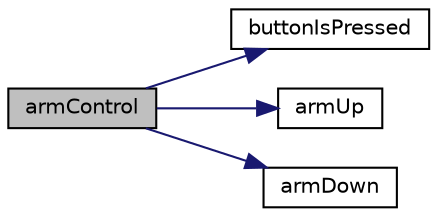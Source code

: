 digraph "armControl"
{
  edge [fontname="Helvetica",fontsize="10",labelfontname="Helvetica",labelfontsize="10"];
  node [fontname="Helvetica",fontsize="10",shape=record];
  rankdir="LR";
  Node5 [label="armControl",height=0.2,width=0.4,color="black", fillcolor="grey75", style="filled", fontcolor="black"];
  Node5 -> Node6 [color="midnightblue",fontsize="10",style="solid",fontname="Helvetica"];
  Node6 [label="buttonIsPressed",height=0.2,width=0.4,color="black", fillcolor="white", style="filled",URL="$controller_8h.html#aff3b02388de758f0fe6d98930ea57626"];
  Node5 -> Node7 [color="midnightblue",fontsize="10",style="solid",fontname="Helvetica"];
  Node7 [label="armUp",height=0.2,width=0.4,color="black", fillcolor="white", style="filled",URL="$drive_8cpp.html#adf7b0afb3a8dcf884db533b0217b0543"];
  Node5 -> Node8 [color="midnightblue",fontsize="10",style="solid",fontname="Helvetica"];
  Node8 [label="armDown",height=0.2,width=0.4,color="black", fillcolor="white", style="filled",URL="$drive_8cpp.html#ab1850cc7cdb69057fe29f45eefe7ec90"];
}
